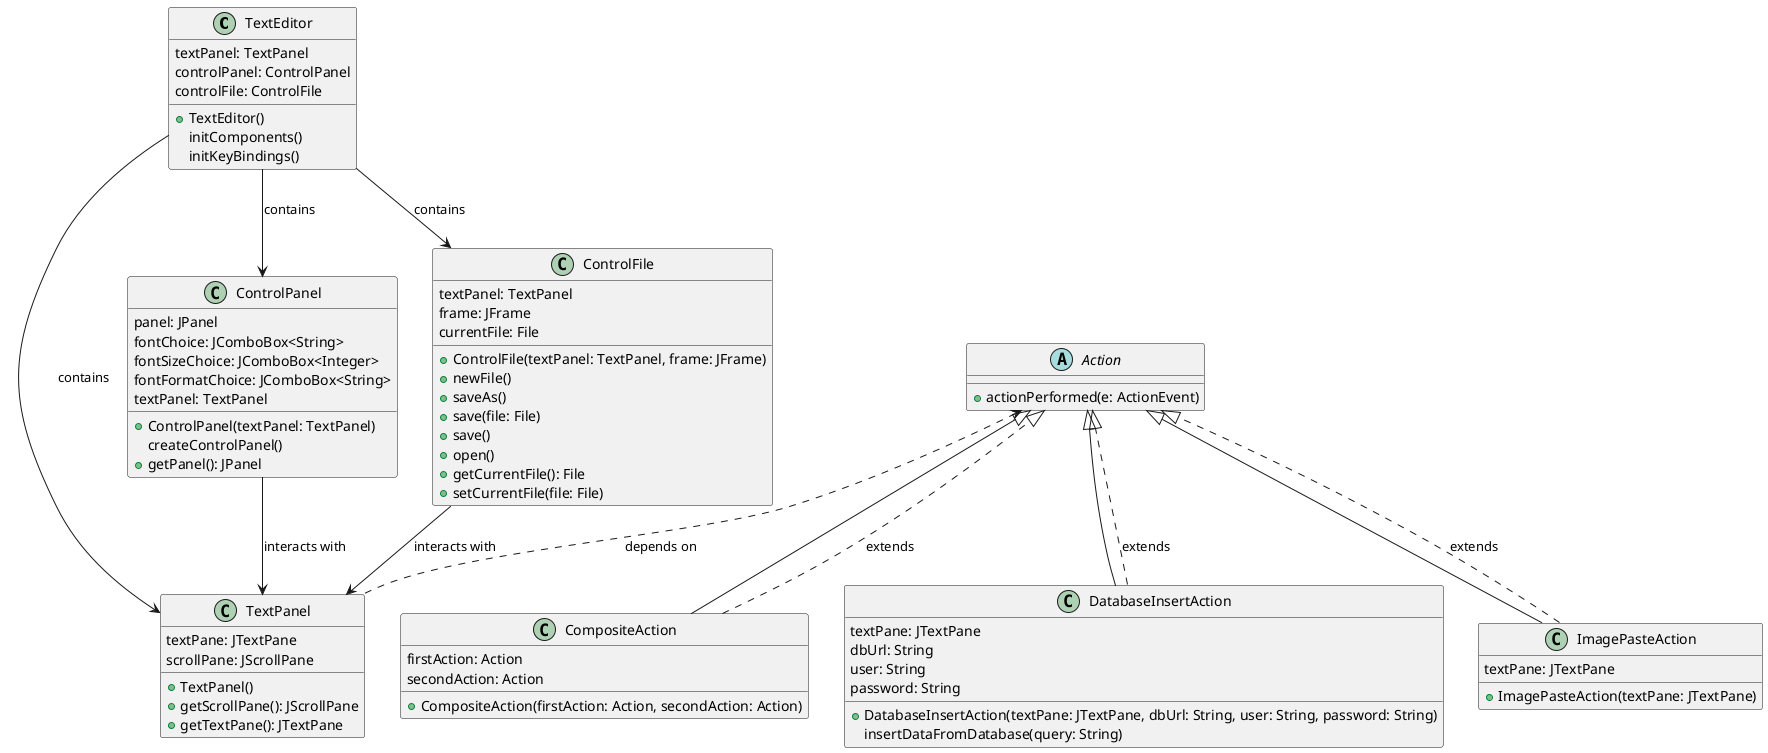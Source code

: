 @startuml



  class TextEditor {

textPanel: TextPanel
controlPanel: ControlPanel
controlFile: ControlFile
+ TextEditor()
initComponents()
initKeyBindings()
}

  class TextPanel {

textPane: JTextPane
scrollPane: JScrollPane
+ TextPanel()
+ getScrollPane(): JScrollPane
+ getTextPane(): JTextPane
}

  class ControlPanel {

panel: JPanel
fontChoice: JComboBox<String>
fontSizeChoice: JComboBox<Integer>
fontFormatChoice: JComboBox<String>
textPanel: TextPanel
+ ControlPanel(textPanel: TextPanel)
createControlPanel()
+ getPanel(): JPanel
}

  class ControlFile {

textPanel: TextPanel
frame: JFrame
currentFile: File
+ ControlFile(textPanel: TextPanel, frame: JFrame)
+ newFile()
+ saveAs()
+ save(file: File)
+ save()
+ open()
+ getCurrentFile(): File
+ setCurrentFile(file: File)
}

  abstract class Action {
    + actionPerformed(e: ActionEvent)
  }

  class CompositeAction extends Action {

firstAction: Action
secondAction: Action
+ CompositeAction(firstAction: Action, secondAction: Action)
}

  class DatabaseInsertAction extends Action {

textPane: JTextPane
dbUrl: String
user: String
password: String
+ DatabaseInsertAction(textPane: JTextPane, dbUrl: String, user: String, password: String)
insertDataFromDatabase(query: String)
}

  class ImagePasteAction extends Action {

textPane: JTextPane
+ ImagePasteAction(textPane: JTextPane)
}

  TextEditor -->  TextPanel : contains
  TextEditor -->  ControlPanel : contains
  TextEditor -->  ControlFile : contains
  ControlPanel -->  TextPanel : interacts with
  ControlFile -->  TextPanel : interacts with
  CompositeAction ..|> Action : extends
  DatabaseInsertAction ..|> Action : extends
  ImagePasteAction ..|> Action : extends
  Action <.. TextPanel : depends on

}


@enduml